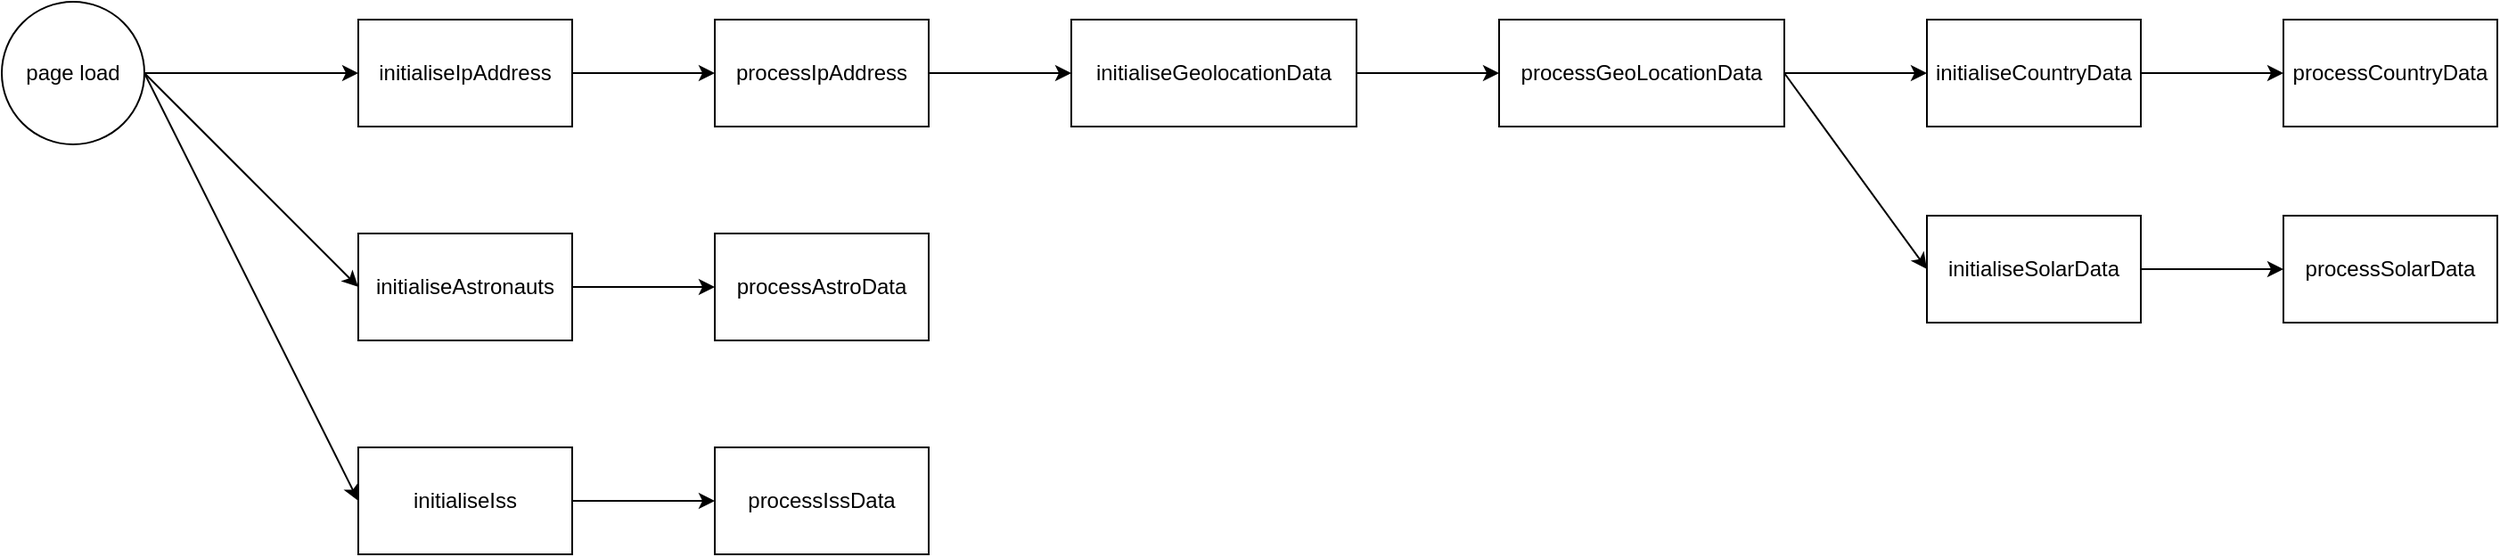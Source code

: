 <mxfile version="26.1.1">
  <diagram name="Page-1" id="DLefVCiCZgMGvfCNukQS">
    <mxGraphModel dx="1515" dy="674" grid="1" gridSize="10" guides="1" tooltips="1" connect="1" arrows="1" fold="1" page="0" pageScale="1" pageWidth="850" pageHeight="1100" math="0" shadow="0">
      <root>
        <mxCell id="0" />
        <mxCell id="1" parent="0" />
        <mxCell id="wgTqj6dlQDvtrTFcF7B_-1" value="page load" style="ellipse;whiteSpace=wrap;html=1;aspect=fixed;" vertex="1" parent="1">
          <mxGeometry x="40" y="40" width="80" height="80" as="geometry" />
        </mxCell>
        <mxCell id="wgTqj6dlQDvtrTFcF7B_-2" value="initialiseIpAddress" style="rounded=0;whiteSpace=wrap;html=1;" vertex="1" parent="1">
          <mxGeometry x="240" y="50" width="120" height="60" as="geometry" />
        </mxCell>
        <mxCell id="wgTqj6dlQDvtrTFcF7B_-3" value="initialiseAstronauts" style="rounded=0;whiteSpace=wrap;html=1;" vertex="1" parent="1">
          <mxGeometry x="240" y="170" width="120" height="60" as="geometry" />
        </mxCell>
        <mxCell id="wgTqj6dlQDvtrTFcF7B_-4" value="initialiseIss" style="rounded=0;whiteSpace=wrap;html=1;" vertex="1" parent="1">
          <mxGeometry x="240" y="290" width="120" height="60" as="geometry" />
        </mxCell>
        <mxCell id="wgTqj6dlQDvtrTFcF7B_-5" value="" style="endArrow=classic;html=1;rounded=0;exitX=1;exitY=0.5;exitDx=0;exitDy=0;entryX=0;entryY=0.5;entryDx=0;entryDy=0;" edge="1" parent="1" source="wgTqj6dlQDvtrTFcF7B_-1" target="wgTqj6dlQDvtrTFcF7B_-2">
          <mxGeometry width="50" height="50" relative="1" as="geometry">
            <mxPoint x="400" y="370" as="sourcePoint" />
            <mxPoint x="450" y="320" as="targetPoint" />
          </mxGeometry>
        </mxCell>
        <mxCell id="wgTqj6dlQDvtrTFcF7B_-6" value="" style="endArrow=classic;html=1;rounded=0;exitX=1;exitY=0.5;exitDx=0;exitDy=0;entryX=0;entryY=0.5;entryDx=0;entryDy=0;" edge="1" parent="1" source="wgTqj6dlQDvtrTFcF7B_-1" target="wgTqj6dlQDvtrTFcF7B_-3">
          <mxGeometry width="50" height="50" relative="1" as="geometry">
            <mxPoint x="400" y="370" as="sourcePoint" />
            <mxPoint x="450" y="320" as="targetPoint" />
          </mxGeometry>
        </mxCell>
        <mxCell id="wgTqj6dlQDvtrTFcF7B_-7" value="" style="endArrow=classic;html=1;rounded=0;entryX=0;entryY=0.5;entryDx=0;entryDy=0;" edge="1" parent="1" target="wgTqj6dlQDvtrTFcF7B_-4">
          <mxGeometry width="50" height="50" relative="1" as="geometry">
            <mxPoint x="120" y="80" as="sourcePoint" />
            <mxPoint x="450" y="320" as="targetPoint" />
          </mxGeometry>
        </mxCell>
        <mxCell id="wgTqj6dlQDvtrTFcF7B_-8" value="processIpAddress" style="rounded=0;whiteSpace=wrap;html=1;" vertex="1" parent="1">
          <mxGeometry x="440" y="50" width="120" height="60" as="geometry" />
        </mxCell>
        <mxCell id="wgTqj6dlQDvtrTFcF7B_-9" value="" style="endArrow=classic;html=1;rounded=0;exitX=1;exitY=0.5;exitDx=0;exitDy=0;entryX=0;entryY=0.5;entryDx=0;entryDy=0;" edge="1" parent="1" source="wgTqj6dlQDvtrTFcF7B_-2" target="wgTqj6dlQDvtrTFcF7B_-8">
          <mxGeometry width="50" height="50" relative="1" as="geometry">
            <mxPoint x="400" y="370" as="sourcePoint" />
            <mxPoint x="450" y="320" as="targetPoint" />
          </mxGeometry>
        </mxCell>
        <mxCell id="wgTqj6dlQDvtrTFcF7B_-10" value="initialiseGeolocationData" style="rounded=0;whiteSpace=wrap;html=1;" vertex="1" parent="1">
          <mxGeometry x="640" y="50" width="160" height="60" as="geometry" />
        </mxCell>
        <mxCell id="wgTqj6dlQDvtrTFcF7B_-11" value="" style="endArrow=classic;html=1;rounded=0;exitX=1;exitY=0.5;exitDx=0;exitDy=0;entryX=0;entryY=0.5;entryDx=0;entryDy=0;" edge="1" parent="1" source="wgTqj6dlQDvtrTFcF7B_-8" target="wgTqj6dlQDvtrTFcF7B_-10">
          <mxGeometry width="50" height="50" relative="1" as="geometry">
            <mxPoint x="400" y="370" as="sourcePoint" />
            <mxPoint x="450" y="320" as="targetPoint" />
          </mxGeometry>
        </mxCell>
        <mxCell id="wgTqj6dlQDvtrTFcF7B_-12" value="processGeoLocationData" style="rounded=0;whiteSpace=wrap;html=1;" vertex="1" parent="1">
          <mxGeometry x="880" y="50" width="160" height="60" as="geometry" />
        </mxCell>
        <mxCell id="wgTqj6dlQDvtrTFcF7B_-13" value="" style="endArrow=classic;html=1;rounded=0;exitX=1;exitY=0.5;exitDx=0;exitDy=0;entryX=0;entryY=0.5;entryDx=0;entryDy=0;" edge="1" parent="1" source="wgTqj6dlQDvtrTFcF7B_-10" target="wgTqj6dlQDvtrTFcF7B_-12">
          <mxGeometry width="50" height="50" relative="1" as="geometry">
            <mxPoint x="550" y="370" as="sourcePoint" />
            <mxPoint x="600" y="320" as="targetPoint" />
          </mxGeometry>
        </mxCell>
        <mxCell id="wgTqj6dlQDvtrTFcF7B_-14" value="initialiseCountryData" style="rounded=0;whiteSpace=wrap;html=1;" vertex="1" parent="1">
          <mxGeometry x="1120" y="50" width="120" height="60" as="geometry" />
        </mxCell>
        <mxCell id="wgTqj6dlQDvtrTFcF7B_-15" value="initialiseSolarData" style="rounded=0;whiteSpace=wrap;html=1;" vertex="1" parent="1">
          <mxGeometry x="1120" y="160" width="120" height="60" as="geometry" />
        </mxCell>
        <mxCell id="wgTqj6dlQDvtrTFcF7B_-16" value="" style="endArrow=classic;html=1;rounded=0;exitX=1;exitY=0.5;exitDx=0;exitDy=0;entryX=0;entryY=0.5;entryDx=0;entryDy=0;" edge="1" parent="1" source="wgTqj6dlQDvtrTFcF7B_-12" target="wgTqj6dlQDvtrTFcF7B_-14">
          <mxGeometry width="50" height="50" relative="1" as="geometry">
            <mxPoint x="700" y="370" as="sourcePoint" />
            <mxPoint x="750" y="320" as="targetPoint" />
          </mxGeometry>
        </mxCell>
        <mxCell id="wgTqj6dlQDvtrTFcF7B_-17" value="" style="endArrow=classic;html=1;rounded=0;exitX=1;exitY=0.5;exitDx=0;exitDy=0;entryX=0;entryY=0.5;entryDx=0;entryDy=0;" edge="1" parent="1" source="wgTqj6dlQDvtrTFcF7B_-12" target="wgTqj6dlQDvtrTFcF7B_-15">
          <mxGeometry width="50" height="50" relative="1" as="geometry">
            <mxPoint x="700" y="370" as="sourcePoint" />
            <mxPoint x="750" y="320" as="targetPoint" />
          </mxGeometry>
        </mxCell>
        <mxCell id="wgTqj6dlQDvtrTFcF7B_-18" value="processCountryData" style="rounded=0;whiteSpace=wrap;html=1;" vertex="1" parent="1">
          <mxGeometry x="1320" y="50" width="120" height="60" as="geometry" />
        </mxCell>
        <mxCell id="wgTqj6dlQDvtrTFcF7B_-19" value="processSolarData" style="rounded=0;whiteSpace=wrap;html=1;" vertex="1" parent="1">
          <mxGeometry x="1320" y="160" width="120" height="60" as="geometry" />
        </mxCell>
        <mxCell id="wgTqj6dlQDvtrTFcF7B_-20" value="" style="endArrow=classic;html=1;rounded=0;exitX=1;exitY=0.5;exitDx=0;exitDy=0;entryX=0;entryY=0.5;entryDx=0;entryDy=0;" edge="1" parent="1" source="wgTqj6dlQDvtrTFcF7B_-14" target="wgTqj6dlQDvtrTFcF7B_-18">
          <mxGeometry width="50" height="50" relative="1" as="geometry">
            <mxPoint x="970" y="370" as="sourcePoint" />
            <mxPoint x="1020" y="320" as="targetPoint" />
          </mxGeometry>
        </mxCell>
        <mxCell id="wgTqj6dlQDvtrTFcF7B_-21" value="" style="endArrow=classic;html=1;rounded=0;exitX=1;exitY=0.5;exitDx=0;exitDy=0;entryX=0;entryY=0.5;entryDx=0;entryDy=0;" edge="1" parent="1" source="wgTqj6dlQDvtrTFcF7B_-15" target="wgTqj6dlQDvtrTFcF7B_-19">
          <mxGeometry width="50" height="50" relative="1" as="geometry">
            <mxPoint x="970" y="370" as="sourcePoint" />
            <mxPoint x="1020" y="320" as="targetPoint" />
          </mxGeometry>
        </mxCell>
        <mxCell id="wgTqj6dlQDvtrTFcF7B_-22" value="processAstroData" style="rounded=0;whiteSpace=wrap;html=1;" vertex="1" parent="1">
          <mxGeometry x="440" y="170" width="120" height="60" as="geometry" />
        </mxCell>
        <mxCell id="wgTqj6dlQDvtrTFcF7B_-23" value="processIssData" style="rounded=0;whiteSpace=wrap;html=1;" vertex="1" parent="1">
          <mxGeometry x="440" y="290" width="120" height="60" as="geometry" />
        </mxCell>
        <mxCell id="wgTqj6dlQDvtrTFcF7B_-24" value="" style="endArrow=classic;html=1;rounded=0;exitX=1;exitY=0.5;exitDx=0;exitDy=0;entryX=0;entryY=0.5;entryDx=0;entryDy=0;" edge="1" parent="1" source="wgTqj6dlQDvtrTFcF7B_-3" target="wgTqj6dlQDvtrTFcF7B_-22">
          <mxGeometry width="50" height="50" relative="1" as="geometry">
            <mxPoint x="650" y="370" as="sourcePoint" />
            <mxPoint x="700" y="320" as="targetPoint" />
          </mxGeometry>
        </mxCell>
        <mxCell id="wgTqj6dlQDvtrTFcF7B_-25" value="" style="endArrow=classic;html=1;rounded=0;exitX=1;exitY=0.5;exitDx=0;exitDy=0;entryX=0;entryY=0.5;entryDx=0;entryDy=0;" edge="1" parent="1" source="wgTqj6dlQDvtrTFcF7B_-4" target="wgTqj6dlQDvtrTFcF7B_-23">
          <mxGeometry width="50" height="50" relative="1" as="geometry">
            <mxPoint x="650" y="370" as="sourcePoint" />
            <mxPoint x="700" y="320" as="targetPoint" />
          </mxGeometry>
        </mxCell>
      </root>
    </mxGraphModel>
  </diagram>
</mxfile>
